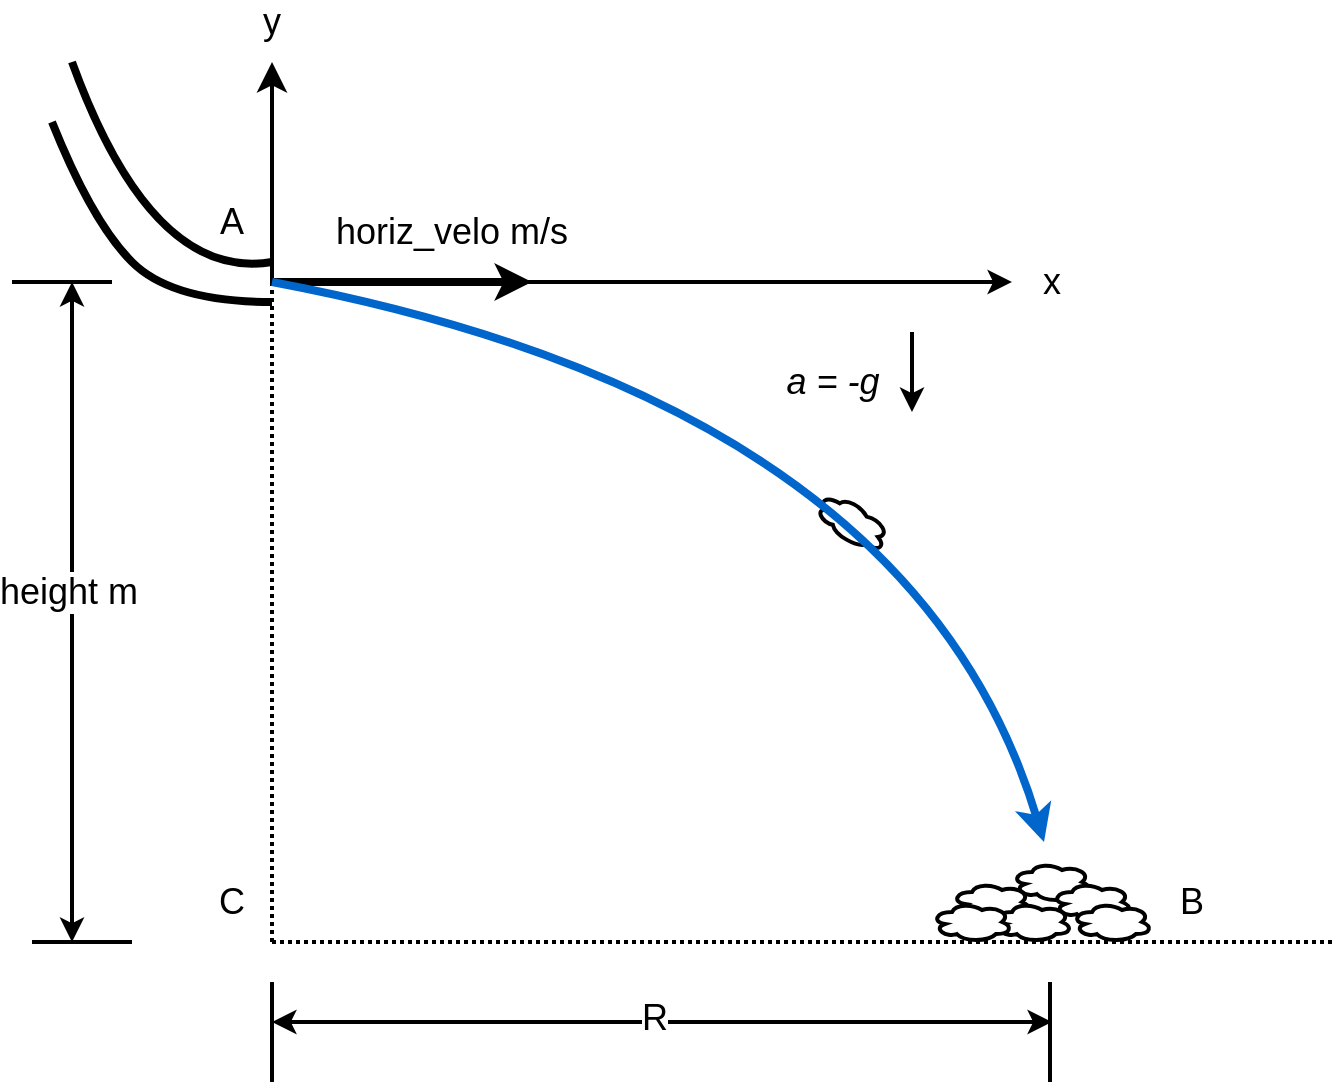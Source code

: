 <mxfile version="14.6.6" type="device"><diagram id="4e2ZxdwipAn3pqPpA8oC" name="Page-1"><mxGraphModel dx="899" dy="943" grid="1" gridSize="10" guides="1" tooltips="1" connect="1" arrows="1" fold="1" page="1" pageScale="1" pageWidth="850" pageHeight="1100" math="0" shadow="0"><root><mxCell id="0"/><mxCell id="1" parent="0"/><mxCell id="bN_DiifugAi3mfUXXKrf-1" value="" style="curved=1;endArrow=none;html=1;endFill=0;strokeWidth=4;" parent="1" edge="1"><mxGeometry width="50" height="50" relative="1" as="geometry"><mxPoint x="160" y="240" as="sourcePoint"/><mxPoint x="50" y="150" as="targetPoint"/><Array as="points"><mxPoint x="110" y="240"/><mxPoint x="70" y="200"/></Array></mxGeometry></mxCell><mxCell id="bN_DiifugAi3mfUXXKrf-3" value="" style="curved=1;endArrow=none;html=1;endFill=0;strokeWidth=4;" parent="1" edge="1"><mxGeometry width="50" height="50" relative="1" as="geometry"><mxPoint x="160" y="220" as="sourcePoint"/><mxPoint x="60" y="120" as="targetPoint"/><Array as="points"><mxPoint x="100" y="230"/></Array></mxGeometry></mxCell><mxCell id="bN_DiifugAi3mfUXXKrf-4" value="" style="endArrow=classic;html=1;strokeWidth=4;" parent="1" edge="1"><mxGeometry width="50" height="50" relative="1" as="geometry"><mxPoint x="160" y="230" as="sourcePoint"/><mxPoint x="290" y="230" as="targetPoint"/></mxGeometry></mxCell><mxCell id="bN_DiifugAi3mfUXXKrf-5" value="" style="endArrow=classic;html=1;strokeWidth=2;endFill=1;" parent="1" edge="1"><mxGeometry width="50" height="50" relative="1" as="geometry"><mxPoint x="160" y="230" as="sourcePoint"/><mxPoint x="530" y="230" as="targetPoint"/></mxGeometry></mxCell><mxCell id="bN_DiifugAi3mfUXXKrf-6" value="" style="endArrow=classic;html=1;strokeWidth=2;endFill=1;startArrow=none;startFill=0;endSize=9;startSize=8;jumpSize=5;" parent="1" edge="1"><mxGeometry width="50" height="50" relative="1" as="geometry"><mxPoint x="160" y="230" as="sourcePoint"/><mxPoint x="160" y="120" as="targetPoint"/></mxGeometry></mxCell><mxCell id="bN_DiifugAi3mfUXXKrf-7" value="" style="endArrow=none;html=1;strokeWidth=2;dashed=1;dashPattern=1 1;" parent="1" edge="1"><mxGeometry width="50" height="50" relative="1" as="geometry"><mxPoint x="160" y="560" as="sourcePoint"/><mxPoint x="160" y="230" as="targetPoint"/></mxGeometry></mxCell><mxCell id="bN_DiifugAi3mfUXXKrf-8" value="" style="ellipse;shape=cloud;whiteSpace=wrap;html=1;strokeWidth=2;" parent="1" vertex="1"><mxGeometry x="530" y="520" width="40" height="20" as="geometry"/></mxCell><mxCell id="bN_DiifugAi3mfUXXKrf-9" value="" style="ellipse;shape=cloud;whiteSpace=wrap;html=1;strokeWidth=2;" parent="1" vertex="1"><mxGeometry x="550" y="530" width="40" height="20" as="geometry"/></mxCell><mxCell id="bN_DiifugAi3mfUXXKrf-10" value="" style="ellipse;shape=cloud;whiteSpace=wrap;html=1;strokeWidth=2;" parent="1" vertex="1"><mxGeometry x="500" y="530" width="40" height="20" as="geometry"/></mxCell><mxCell id="bN_DiifugAi3mfUXXKrf-11" value="" style="ellipse;shape=cloud;whiteSpace=wrap;html=1;strokeWidth=2;" parent="1" vertex="1"><mxGeometry x="560" y="540" width="40" height="20" as="geometry"/></mxCell><mxCell id="bN_DiifugAi3mfUXXKrf-12" value="" style="ellipse;shape=cloud;whiteSpace=wrap;html=1;strokeWidth=2;" parent="1" vertex="1"><mxGeometry x="520" y="540" width="40" height="20" as="geometry"/></mxCell><mxCell id="bN_DiifugAi3mfUXXKrf-13" value="" style="ellipse;shape=cloud;whiteSpace=wrap;html=1;strokeWidth=2;" parent="1" vertex="1"><mxGeometry x="490" y="540" width="40" height="20" as="geometry"/></mxCell><mxCell id="bN_DiifugAi3mfUXXKrf-15" value="" style="ellipse;shape=cloud;whiteSpace=wrap;html=1;rotation=30;strokeWidth=2;" parent="1" vertex="1"><mxGeometry x="430" y="340" width="40" height="20" as="geometry"/></mxCell><mxCell id="bN_DiifugAi3mfUXXKrf-20" value="" style="endArrow=none;html=1;strokeWidth=2;dashed=1;dashPattern=1 1;" parent="1" edge="1"><mxGeometry width="50" height="50" relative="1" as="geometry"><mxPoint x="160" y="560" as="sourcePoint"/><mxPoint x="690" y="560" as="targetPoint"/></mxGeometry></mxCell><mxCell id="bN_DiifugAi3mfUXXKrf-21" value="" style="curved=1;endArrow=classic;html=1;strokeWidth=4;strokeColor=#0066CC;" parent="1" edge="1"><mxGeometry width="50" height="50" relative="1" as="geometry"><mxPoint x="160" y="230" as="sourcePoint"/><mxPoint x="546" y="510" as="targetPoint"/><Array as="points"><mxPoint x="480" y="290"/></Array></mxGeometry></mxCell><mxCell id="bN_DiifugAi3mfUXXKrf-25" value="" style="endArrow=none;html=1;strokeWidth=2;" parent="1" edge="1"><mxGeometry width="50" height="50" relative="1" as="geometry"><mxPoint x="30" y="230" as="sourcePoint"/><mxPoint x="80" y="230" as="targetPoint"/></mxGeometry></mxCell><mxCell id="bN_DiifugAi3mfUXXKrf-26" value="" style="endArrow=none;html=1;strokeWidth=2;" parent="1" edge="1"><mxGeometry width="50" height="50" relative="1" as="geometry"><mxPoint x="40" y="560" as="sourcePoint"/><mxPoint x="90" y="560" as="targetPoint"/></mxGeometry></mxCell><mxCell id="bN_DiifugAi3mfUXXKrf-28" value="" style="endArrow=classic;startArrow=classic;html=1;strokeWidth=2;" parent="1" edge="1"><mxGeometry width="50" height="50" relative="1" as="geometry"><mxPoint x="60" y="560" as="sourcePoint"/><mxPoint x="60" y="230" as="targetPoint"/></mxGeometry></mxCell><mxCell id="bN_DiifugAi3mfUXXKrf-29" value="height m" style="edgeLabel;html=1;align=center;verticalAlign=middle;resizable=0;points=[];fontSize=18;" parent="bN_DiifugAi3mfUXXKrf-28" vertex="1" connectable="0"><mxGeometry x="0.061" y="2" relative="1" as="geometry"><mxPoint as="offset"/></mxGeometry></mxCell><mxCell id="bN_DiifugAi3mfUXXKrf-30" value="A" style="text;html=1;strokeColor=none;fillColor=none;align=center;verticalAlign=middle;whiteSpace=wrap;rounded=0;fontSize=18;" parent="1" vertex="1"><mxGeometry x="120" y="190" width="40" height="20" as="geometry"/></mxCell><mxCell id="bN_DiifugAi3mfUXXKrf-31" value="B" style="text;html=1;strokeColor=none;fillColor=none;align=center;verticalAlign=middle;whiteSpace=wrap;rounded=0;fontSize=18;" parent="1" vertex="1"><mxGeometry x="600" y="530" width="40" height="20" as="geometry"/></mxCell><mxCell id="bN_DiifugAi3mfUXXKrf-33" value="C" style="text;html=1;strokeColor=none;fillColor=none;align=center;verticalAlign=middle;whiteSpace=wrap;rounded=0;fontSize=18;" parent="1" vertex="1"><mxGeometry x="120" y="530" width="40" height="20" as="geometry"/></mxCell><mxCell id="bN_DiifugAi3mfUXXKrf-34" value="" style="endArrow=none;html=1;strokeWidth=2;fontSize=18;" parent="1" edge="1"><mxGeometry width="50" height="50" relative="1" as="geometry"><mxPoint x="160" y="580" as="sourcePoint"/><mxPoint x="160" y="630" as="targetPoint"/></mxGeometry></mxCell><mxCell id="bN_DiifugAi3mfUXXKrf-35" value="" style="endArrow=none;html=1;strokeWidth=2;fontSize=18;" parent="1" edge="1"><mxGeometry width="50" height="50" relative="1" as="geometry"><mxPoint x="549" y="580" as="sourcePoint"/><mxPoint x="549" y="630" as="targetPoint"/></mxGeometry></mxCell><mxCell id="bN_DiifugAi3mfUXXKrf-36" value="" style="endArrow=classic;startArrow=classic;html=1;strokeWidth=2;fontSize=18;" parent="1" edge="1"><mxGeometry width="50" height="50" relative="1" as="geometry"><mxPoint x="160" y="600" as="sourcePoint"/><mxPoint x="550" y="600" as="targetPoint"/></mxGeometry></mxCell><mxCell id="bN_DiifugAi3mfUXXKrf-37" value="R" style="edgeLabel;html=1;align=center;verticalAlign=middle;resizable=0;points=[];fontSize=18;" parent="bN_DiifugAi3mfUXXKrf-36" vertex="1" connectable="0"><mxGeometry x="-0.021" y="2" relative="1" as="geometry"><mxPoint as="offset"/></mxGeometry></mxCell><mxCell id="bN_DiifugAi3mfUXXKrf-38" value="x" style="text;html=1;strokeColor=none;fillColor=none;align=center;verticalAlign=middle;whiteSpace=wrap;rounded=0;fontSize=18;" parent="1" vertex="1"><mxGeometry x="530" y="220" width="40" height="20" as="geometry"/></mxCell><mxCell id="bN_DiifugAi3mfUXXKrf-39" value="y" style="text;html=1;strokeColor=none;fillColor=none;align=center;verticalAlign=middle;whiteSpace=wrap;rounded=0;fontSize=18;" parent="1" vertex="1"><mxGeometry x="140" y="90" width="40" height="20" as="geometry"/></mxCell><mxCell id="bN_DiifugAi3mfUXXKrf-40" value="horiz_velo m/s" style="text;html=1;strokeColor=none;fillColor=none;align=center;verticalAlign=middle;whiteSpace=wrap;rounded=0;fontSize=18;" parent="1" vertex="1"><mxGeometry x="190" y="190" width="120" height="30" as="geometry"/></mxCell><mxCell id="bN_DiifugAi3mfUXXKrf-41" value="&lt;i&gt;a = -g&lt;/i&gt;" style="text;html=1;align=center;verticalAlign=middle;resizable=0;points=[];autosize=1;fontSize=18;" parent="1" vertex="1"><mxGeometry x="410" y="265" width="60" height="30" as="geometry"/></mxCell><mxCell id="bN_DiifugAi3mfUXXKrf-42" value="" style="endArrow=classic;html=1;strokeWidth=2;fontSize=18;" parent="1" edge="1"><mxGeometry width="50" height="50" relative="1" as="geometry"><mxPoint x="480" y="255" as="sourcePoint"/><mxPoint x="480" y="295" as="targetPoint"/></mxGeometry></mxCell></root></mxGraphModel></diagram></mxfile>